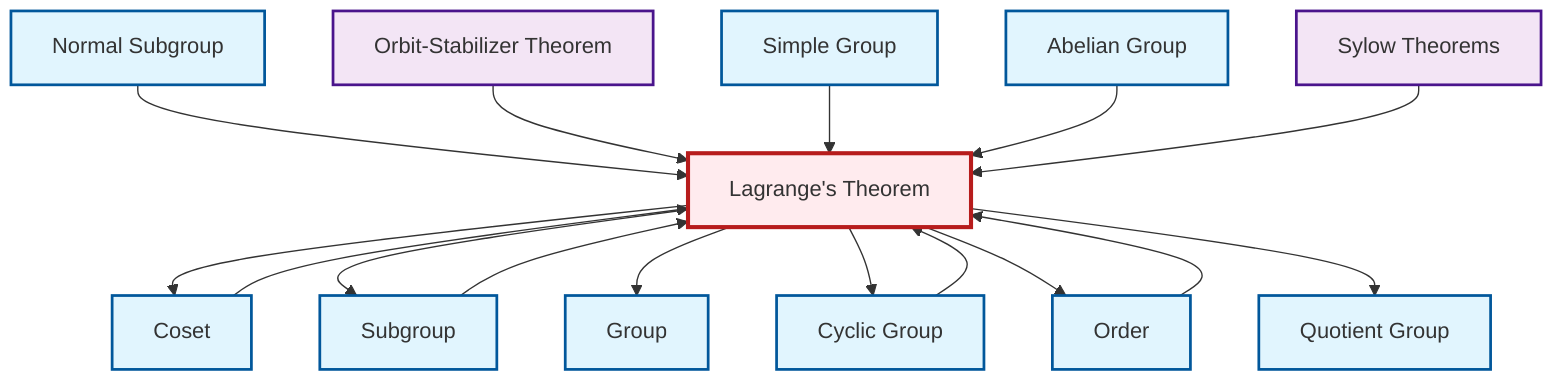 graph TD
    classDef definition fill:#e1f5fe,stroke:#01579b,stroke-width:2px
    classDef theorem fill:#f3e5f5,stroke:#4a148c,stroke-width:2px
    classDef axiom fill:#fff3e0,stroke:#e65100,stroke-width:2px
    classDef example fill:#e8f5e9,stroke:#1b5e20,stroke-width:2px
    classDef current fill:#ffebee,stroke:#b71c1c,stroke-width:3px
    def-simple-group["Simple Group"]:::definition
    def-normal-subgroup["Normal Subgroup"]:::definition
    thm-lagrange["Lagrange's Theorem"]:::theorem
    def-group["Group"]:::definition
    def-subgroup["Subgroup"]:::definition
    thm-orbit-stabilizer["Orbit-Stabilizer Theorem"]:::theorem
    def-abelian-group["Abelian Group"]:::definition
    def-coset["Coset"]:::definition
    def-quotient-group["Quotient Group"]:::definition
    thm-sylow["Sylow Theorems"]:::theorem
    def-order["Order"]:::definition
    def-cyclic-group["Cyclic Group"]:::definition
    def-normal-subgroup --> thm-lagrange
    thm-lagrange --> def-coset
    thm-lagrange --> def-subgroup
    def-coset --> thm-lagrange
    thm-orbit-stabilizer --> thm-lagrange
    thm-lagrange --> def-group
    def-order --> thm-lagrange
    def-cyclic-group --> thm-lagrange
    thm-lagrange --> def-cyclic-group
    def-subgroup --> thm-lagrange
    def-simple-group --> thm-lagrange
    def-abelian-group --> thm-lagrange
    thm-lagrange --> def-order
    thm-sylow --> thm-lagrange
    thm-lagrange --> def-quotient-group
    class thm-lagrange current